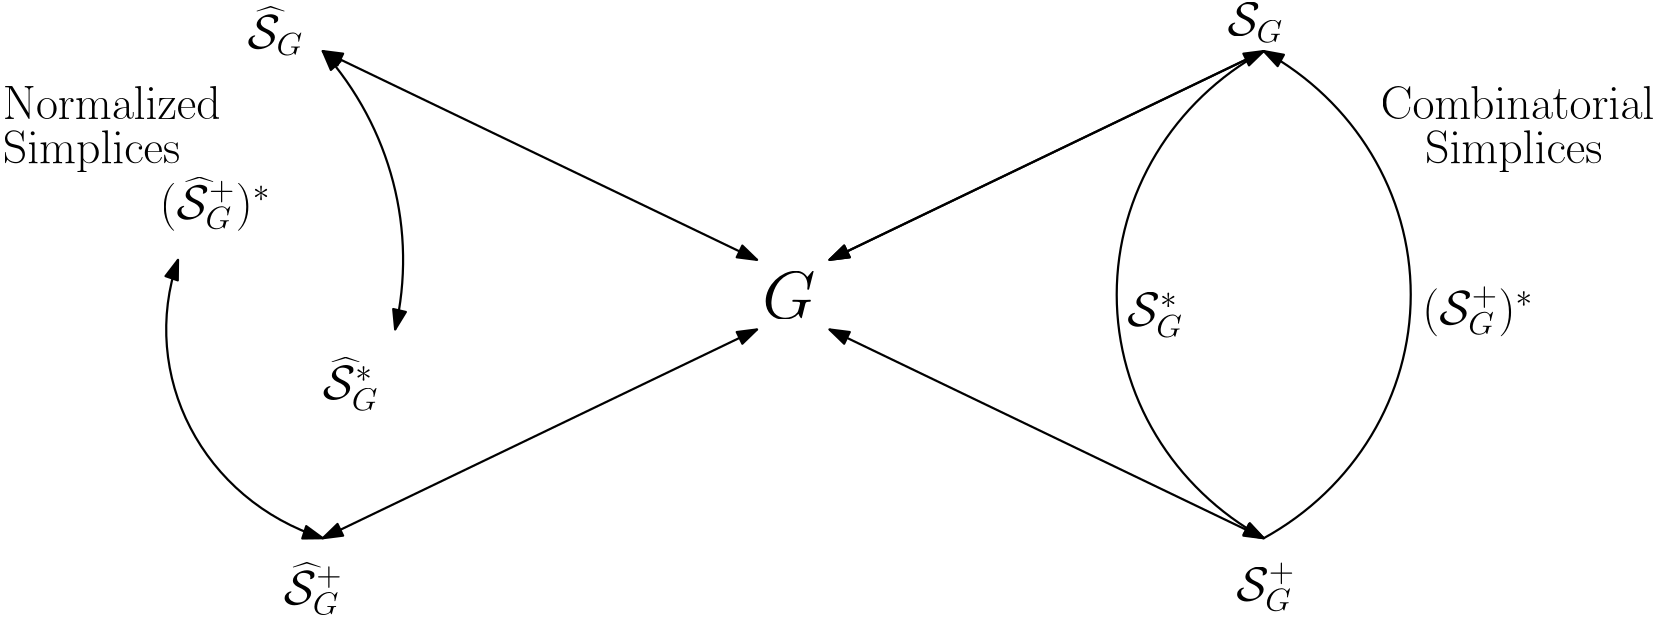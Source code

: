 <?xml version="1.0"?>
<!DOCTYPE ipe SYSTEM "ipe.dtd">
<ipe version="70206" creator="Ipe 7.2.7">
<info created="D:20190809164846" modified="D:20190901115552"/>
<ipestyle name="basic">
<symbol name="arrow/arc(spx)">
<path stroke="sym-stroke" fill="sym-stroke" pen="sym-pen">
0 0 m
-1 0.333 l
-1 -0.333 l
h
</path>
</symbol>
<symbol name="arrow/farc(spx)">
<path stroke="sym-stroke" fill="white" pen="sym-pen">
0 0 m
-1 0.333 l
-1 -0.333 l
h
</path>
</symbol>
<symbol name="arrow/ptarc(spx)">
<path stroke="sym-stroke" fill="sym-stroke" pen="sym-pen">
0 0 m
-1 0.333 l
-0.8 0 l
-1 -0.333 l
h
</path>
</symbol>
<symbol name="arrow/fptarc(spx)">
<path stroke="sym-stroke" fill="white" pen="sym-pen">
0 0 m
-1 0.333 l
-0.8 0 l
-1 -0.333 l
h
</path>
</symbol>
<symbol name="mark/circle(sx)" transformations="translations">
<path fill="sym-stroke">
0.6 0 0 0.6 0 0 e
0.4 0 0 0.4 0 0 e
</path>
</symbol>
<symbol name="mark/disk(sx)" transformations="translations">
<path fill="sym-stroke">
0.6 0 0 0.6 0 0 e
</path>
</symbol>
<symbol name="mark/fdisk(sfx)" transformations="translations">
<group>
<path fill="sym-fill">
0.5 0 0 0.5 0 0 e
</path>
<path fill="sym-stroke" fillrule="eofill">
0.6 0 0 0.6 0 0 e
0.4 0 0 0.4 0 0 e
</path>
</group>
</symbol>
<symbol name="mark/box(sx)" transformations="translations">
<path fill="sym-stroke" fillrule="eofill">
-0.6 -0.6 m
0.6 -0.6 l
0.6 0.6 l
-0.6 0.6 l
h
-0.4 -0.4 m
0.4 -0.4 l
0.4 0.4 l
-0.4 0.4 l
h
</path>
</symbol>
<symbol name="mark/square(sx)" transformations="translations">
<path fill="sym-stroke">
-0.6 -0.6 m
0.6 -0.6 l
0.6 0.6 l
-0.6 0.6 l
h
</path>
</symbol>
<symbol name="mark/fsquare(sfx)" transformations="translations">
<group>
<path fill="sym-fill">
-0.5 -0.5 m
0.5 -0.5 l
0.5 0.5 l
-0.5 0.5 l
h
</path>
<path fill="sym-stroke" fillrule="eofill">
-0.6 -0.6 m
0.6 -0.6 l
0.6 0.6 l
-0.6 0.6 l
h
-0.4 -0.4 m
0.4 -0.4 l
0.4 0.4 l
-0.4 0.4 l
h
</path>
</group>
</symbol>
<symbol name="mark/cross(sx)" transformations="translations">
<group>
<path fill="sym-stroke">
-0.43 -0.57 m
0.57 0.43 l
0.43 0.57 l
-0.57 -0.43 l
h
</path>
<path fill="sym-stroke">
-0.43 0.57 m
0.57 -0.43 l
0.43 -0.57 l
-0.57 0.43 l
h
</path>
</group>
</symbol>
<symbol name="arrow/fnormal(spx)">
<path stroke="sym-stroke" fill="white" pen="sym-pen">
0 0 m
-1 0.333 l
-1 -0.333 l
h
</path>
</symbol>
<symbol name="arrow/pointed(spx)">
<path stroke="sym-stroke" fill="sym-stroke" pen="sym-pen">
0 0 m
-1 0.333 l
-0.8 0 l
-1 -0.333 l
h
</path>
</symbol>
<symbol name="arrow/fpointed(spx)">
<path stroke="sym-stroke" fill="white" pen="sym-pen">
0 0 m
-1 0.333 l
-0.8 0 l
-1 -0.333 l
h
</path>
</symbol>
<symbol name="arrow/linear(spx)">
<path stroke="sym-stroke" pen="sym-pen">
-1 0.333 m
0 0 l
-1 -0.333 l
</path>
</symbol>
<symbol name="arrow/fdouble(spx)">
<path stroke="sym-stroke" fill="white" pen="sym-pen">
0 0 m
-1 0.333 l
-1 -0.333 l
h
-1 0 m
-2 0.333 l
-2 -0.333 l
h
</path>
</symbol>
<symbol name="arrow/double(spx)">
<path stroke="sym-stroke" fill="sym-stroke" pen="sym-pen">
0 0 m
-1 0.333 l
-1 -0.333 l
h
-1 0 m
-2 0.333 l
-2 -0.333 l
h
</path>
</symbol>
<pen name="heavier" value="0.8"/>
<pen name="fat" value="1.2"/>
<pen name="ultrafat" value="2"/>
<symbolsize name="large" value="5"/>
<symbolsize name="small" value="2"/>
<symbolsize name="tiny" value="1.1"/>
<arrowsize name="large" value="10"/>
<arrowsize name="small" value="5"/>
<arrowsize name="tiny" value="3"/>
<color name="red" value="1 0 0"/>
<color name="green" value="0 1 0"/>
<color name="blue" value="0 0 1"/>
<color name="yellow" value="1 1 0"/>
<color name="orange" value="1 0.647 0"/>
<color name="gold" value="1 0.843 0"/>
<color name="purple" value="0.627 0.125 0.941"/>
<color name="gray" value="0.745"/>
<color name="brown" value="0.647 0.165 0.165"/>
<color name="navy" value="0 0 0.502"/>
<color name="pink" value="1 0.753 0.796"/>
<color name="seagreen" value="0.18 0.545 0.341"/>
<color name="turquoise" value="0.251 0.878 0.816"/>
<color name="violet" value="0.933 0.51 0.933"/>
<color name="darkblue" value="0 0 0.545"/>
<color name="darkcyan" value="0 0.545 0.545"/>
<color name="darkgray" value="0.663"/>
<color name="darkgreen" value="0 0.392 0"/>
<color name="darkmagenta" value="0.545 0 0.545"/>
<color name="darkorange" value="1 0.549 0"/>
<color name="darkred" value="0.545 0 0"/>
<color name="lightblue" value="0.678 0.847 0.902"/>
<color name="lightcyan" value="0.878 1 1"/>
<color name="lightgray" value="0.827"/>
<color name="lightgreen" value="0.565 0.933 0.565"/>
<color name="lightyellow" value="1 1 0.878"/>
<dashstyle name="dashed" value="[4] 0"/>
<dashstyle name="dotted" value="[1 3] 0"/>
<dashstyle name="dash dotted" value="[4 2 1 2] 0"/>
<dashstyle name="dash dot dotted" value="[4 2 1 2 1 2] 0"/>
<textsize name="large" value="\large"/>
<textsize name="Large" value="\Large"/>
<textsize name="LARGE" value="\LARGE"/>
<textsize name="huge" value="\huge"/>
<textsize name="Huge" value="\Huge"/>
<textsize name="small" value="\small"/>
<textsize name="footnote" value="\footnotesize"/>
<textsize name="tiny" value="\tiny"/>
<textstyle name="center" begin="\begin{center}" end="\end{center}"/>
<textstyle name="itemize" begin="\begin{itemize}" end="\end{itemize}"/>
<textstyle name="item" begin="\begin{itemize}\item{}" end="\end{itemize}"/>
<gridsize name="4 pts" value="4"/>
<gridsize name="8 pts (~3 mm)" value="8"/>
<gridsize name="16 pts (~6 mm)" value="16"/>
<gridsize name="32 pts (~12 mm)" value="32"/>
<gridsize name="10 pts (~3.5 mm)" value="10"/>
<gridsize name="20 pts (~7 mm)" value="20"/>
<gridsize name="14 pts (~5 mm)" value="14"/>
<gridsize name="28 pts (~10 mm)" value="28"/>
<gridsize name="56 pts (~20 mm)" value="56"/>
<anglesize name="90 deg" value="90"/>
<anglesize name="60 deg" value="60"/>
<anglesize name="45 deg" value="45"/>
<anglesize name="30 deg" value="30"/>
<anglesize name="22.5 deg" value="22.5"/>
<opacity name="10%" value="0.1"/>
<opacity name="30%" value="0.3"/>
<opacity name="50%" value="0.5"/>
<opacity name="75%" value="0.75"/>
<tiling name="falling" angle="-60" step="4" width="1"/>
<tiling name="rising" angle="30" step="4" width="1"/>
</ipestyle>
<page>
<layer name="alpha"/>
<view layers="alpha" active="alpha"/>
<path layer="alpha" matrix="1.62857 0 0 1.56578 89.1429 -233.892" stroke="black" pen="heavier" rarrow="normal/normal">
128 352 m
224 400 l
224 400 l
</path>
<path matrix="1.62857 0 0 1.56578 89.1429 -233.892" stroke="black" pen="heavier" arrow="normal/normal" rarrow="normal/normal">
128 336 m
224 288 l
</path>
<path matrix="1.62857 0 0 1.56578 89.1429 -233.892" stroke="black" pen="heavier" arrow="normal/normal">
224 400 m
64.4981 0 0 64.4981 256 344 224 288 a
</path>
<text matrix="1.62857 0 0 1.56578 76.1282 -228.266" transformations="translations" pos="224 400" stroke="black" type="label" width="20.157" height="11.766" depth="2.58" valign="baseline" size="LARGE" style="math">\mathcal{S}_G</text>
<text matrix="1.62857 0 0 1.56578 79.2217 -231.289" transformations="translations" pos="224 272" stroke="black" type="label" width="21.319" height="13.737" depth="3.83" valign="baseline" size="LARGE" style="math">\mathcal{S}_G^+</text>
<text matrix="1.62857 0 0 1.56578 91.0015 -230.02" transformations="translations" pos="112 336" stroke="black" type="label" width="19.144" height="16.938" depth="0" valign="baseline" size="Huge" style="math">G</text>
<text matrix="1.62857 0 0 1.56578 92.1684 -232.525" transformations="translations" pos="192 336" stroke="black" type="label" width="20.157" height="11.806" depth="4.26" valign="baseline" size="LARGE" style="math">\mathcal{S}_G^*</text>
<path matrix="1.62857 0 0 1.56578 89.1429 -233.892" stroke="black" pen="heavier" arrow="normal/normal">
224 288 m
64.4981 0 0 64.4981 192 344 224 400 a
</path>
<text matrix="1 0 0 1 271.025 -41.9055" transformations="translations" pos="240 336" stroke="black" type="label" width="39.988" height="13.733" depth="4.29" valign="baseline" size="LARGE" style="math">(\mathcal{S}_G^+)^*</text>
<path matrix="1.62857 0 0 1.56578 89.1429 -233.892" stroke="black" pen="heavier" arrow="normal/normal" rarrow="normal/normal">
224 400 m
128 352 l
</path>
<path matrix="1.62857 0 0 1.56578 -41.1429 -233.892" stroke="black" pen="heavier" arrow="normal/normal" rarrow="normal/normal">
192 336 m
96 288 l
</path>
<path matrix="1.62857 0 0 1.56578 -41.1429 -233.892" stroke="black" pen="heavier" arrow="normal/normal" rarrow="normal/normal">
192 352 m
96 400 l
</path>
<text matrix="1.62857 0 0 1.56578 -42.1613 -232.884" transformations="translations" pos="80 400" stroke="black" type="label" width="20.157" height="14.949" depth="2.58" valign="baseline" size="LARGE" style="math">\widehat{\mathcal{S}}_G</text>
<text matrix="1.62857 0 0 1.56578 -29.1127 -232.643" transformations="translations" pos="80 272" stroke="black" type="label" width="21.319" height="14.95" depth="3.83" valign="baseline" size="LARGE" style="math">\widehat{\mathcal{S}}_G^+</text>
<text matrix="1.62857 0 0 1.56578 -73.841 -168.958" transformations="translations" pos="80 320" stroke="black" type="label" width="39.988" height="14.946" depth="4.29" valign="baseline" size="LARGE" style="math">(\widehat{\mathcal{S}}_G^+)^*</text>
<text matrix="1.62857 0 0 1.56578 -15.0857 -283.997" transformations="translations" pos="80 352" stroke="black" type="label" width="20.157" height="14.942" depth="4.26" valign="baseline" size="LARGE" style="math">\widehat{\mathcal{S}}_G^*</text>
<path matrix="1.62857 0 0 1.56578 -41.1429 -233.892" stroke="black" pen="heavier" arrow="normal/normal" rarrow="normal/normal">
96 400 m
73.7564 0 0 -73.7564 40 352 112 336 a
</path>
<path matrix="1.62857 0 0 1.56578 -41.1429 -233.892" stroke="black" pen="heavier" arrow="normal/normal" rarrow="normal/normal">
96 288 m
50.5964 0 0 -50.5964 112 336 64 352 a
</path>
<text matrix="1 0 0 1 -16 0" transformations="translations" pos="16 368" stroke="black" type="label" width="78.497" height="11.955" depth="0" valign="baseline" size="LARGE">Normalized</text>
<text matrix="1 0 0 1 -16 0" transformations="translations" pos="16 352" stroke="black" type="label" width="63.953" height="11.954" depth="3.35" valign="baseline" size="LARGE">Simplices</text>
<text matrix="1 0 0 1 -32 0" transformations="translations" pos="528 368" stroke="black" type="label" width="98.592" height="11.955" depth="0" valign="baseline" size="LARGE">Combinatorial</text>
<text matrix="1 0 0 1 -16 0" transformations="translations" pos="528 352" stroke="black" type="label" width="63.953" height="11.954" depth="3.35" valign="baseline" size="LARGE">Simplices</text>
</page>
</ipe>
